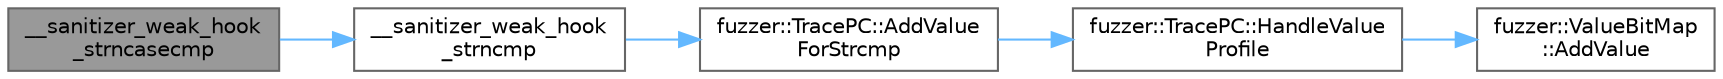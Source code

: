 digraph "__sanitizer_weak_hook_strncasecmp"
{
 // LATEX_PDF_SIZE
  bgcolor="transparent";
  edge [fontname=Helvetica,fontsize=10,labelfontname=Helvetica,labelfontsize=10];
  node [fontname=Helvetica,fontsize=10,shape=box,height=0.2,width=0.4];
  rankdir="LR";
  Node1 [id="Node000001",label="__sanitizer_weak_hook\l_strncasecmp",height=0.2,width=0.4,color="gray40", fillcolor="grey60", style="filled", fontcolor="black",tooltip=" "];
  Node1 -> Node2 [id="edge1_Node000001_Node000002",color="steelblue1",style="solid",tooltip=" "];
  Node2 [id="Node000002",label="__sanitizer_weak_hook\l_strncmp",height=0.2,width=0.4,color="grey40", fillcolor="white", style="filled",URL="$_fuzzer_trace_state_8cpp.html#a000b7fe9a111a8b501ddef439f95e065",tooltip=" "];
  Node2 -> Node3 [id="edge2_Node000002_Node000003",color="steelblue1",style="solid",tooltip=" "];
  Node3 [id="Node000003",label="fuzzer::TracePC::AddValue\lForStrcmp",height=0.2,width=0.4,color="grey40", fillcolor="white", style="filled",URL="$classfuzzer_1_1_trace_p_c.html#a4bfdf3de732a5e284a1d3f469e123716",tooltip=" "];
  Node3 -> Node4 [id="edge3_Node000003_Node000004",color="steelblue1",style="solid",tooltip=" "];
  Node4 [id="Node000004",label="fuzzer::TracePC::HandleValue\lProfile",height=0.2,width=0.4,color="grey40", fillcolor="white", style="filled",URL="$classfuzzer_1_1_trace_p_c.html#a55700216637d404ebbdfd2329c9b57a0",tooltip=" "];
  Node4 -> Node5 [id="edge4_Node000004_Node000005",color="steelblue1",style="solid",tooltip=" "];
  Node5 [id="Node000005",label="fuzzer::ValueBitMap\l::AddValue",height=0.2,width=0.4,color="grey40", fillcolor="white", style="filled",URL="$structfuzzer_1_1_value_bit_map.html#a716c1fc151b968063db3e37955ef530d",tooltip=" "];
}
